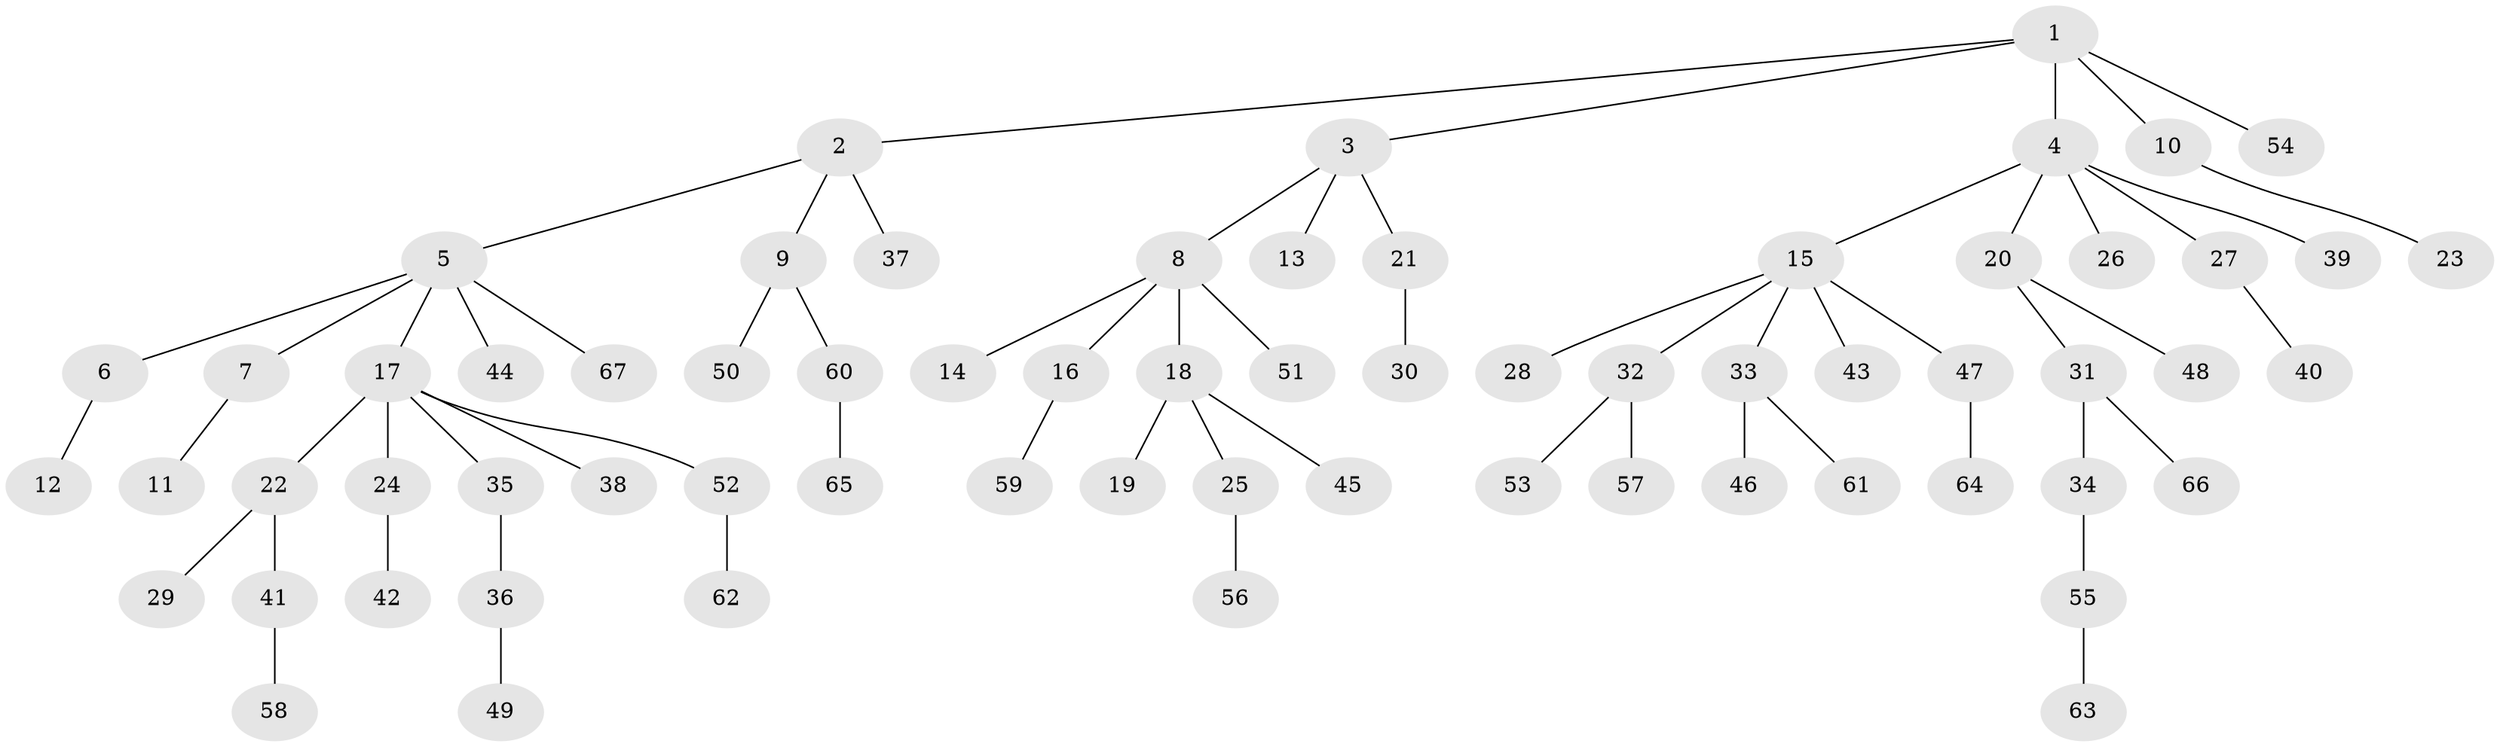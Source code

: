 // coarse degree distribution, {7: 0.021739130434782608, 4: 0.043478260869565216, 9: 0.021739130434782608, 6: 0.043478260869565216, 2: 0.17391304347826086, 5: 0.021739130434782608, 1: 0.6521739130434783, 3: 0.021739130434782608}
// Generated by graph-tools (version 1.1) at 2025/19/03/04/25 18:19:06]
// undirected, 67 vertices, 66 edges
graph export_dot {
graph [start="1"]
  node [color=gray90,style=filled];
  1;
  2;
  3;
  4;
  5;
  6;
  7;
  8;
  9;
  10;
  11;
  12;
  13;
  14;
  15;
  16;
  17;
  18;
  19;
  20;
  21;
  22;
  23;
  24;
  25;
  26;
  27;
  28;
  29;
  30;
  31;
  32;
  33;
  34;
  35;
  36;
  37;
  38;
  39;
  40;
  41;
  42;
  43;
  44;
  45;
  46;
  47;
  48;
  49;
  50;
  51;
  52;
  53;
  54;
  55;
  56;
  57;
  58;
  59;
  60;
  61;
  62;
  63;
  64;
  65;
  66;
  67;
  1 -- 2;
  1 -- 3;
  1 -- 4;
  1 -- 10;
  1 -- 54;
  2 -- 5;
  2 -- 9;
  2 -- 37;
  3 -- 8;
  3 -- 13;
  3 -- 21;
  4 -- 15;
  4 -- 20;
  4 -- 26;
  4 -- 27;
  4 -- 39;
  5 -- 6;
  5 -- 7;
  5 -- 17;
  5 -- 44;
  5 -- 67;
  6 -- 12;
  7 -- 11;
  8 -- 14;
  8 -- 16;
  8 -- 18;
  8 -- 51;
  9 -- 50;
  9 -- 60;
  10 -- 23;
  15 -- 28;
  15 -- 32;
  15 -- 33;
  15 -- 43;
  15 -- 47;
  16 -- 59;
  17 -- 22;
  17 -- 24;
  17 -- 35;
  17 -- 38;
  17 -- 52;
  18 -- 19;
  18 -- 25;
  18 -- 45;
  20 -- 31;
  20 -- 48;
  21 -- 30;
  22 -- 29;
  22 -- 41;
  24 -- 42;
  25 -- 56;
  27 -- 40;
  31 -- 34;
  31 -- 66;
  32 -- 53;
  32 -- 57;
  33 -- 46;
  33 -- 61;
  34 -- 55;
  35 -- 36;
  36 -- 49;
  41 -- 58;
  47 -- 64;
  52 -- 62;
  55 -- 63;
  60 -- 65;
}
